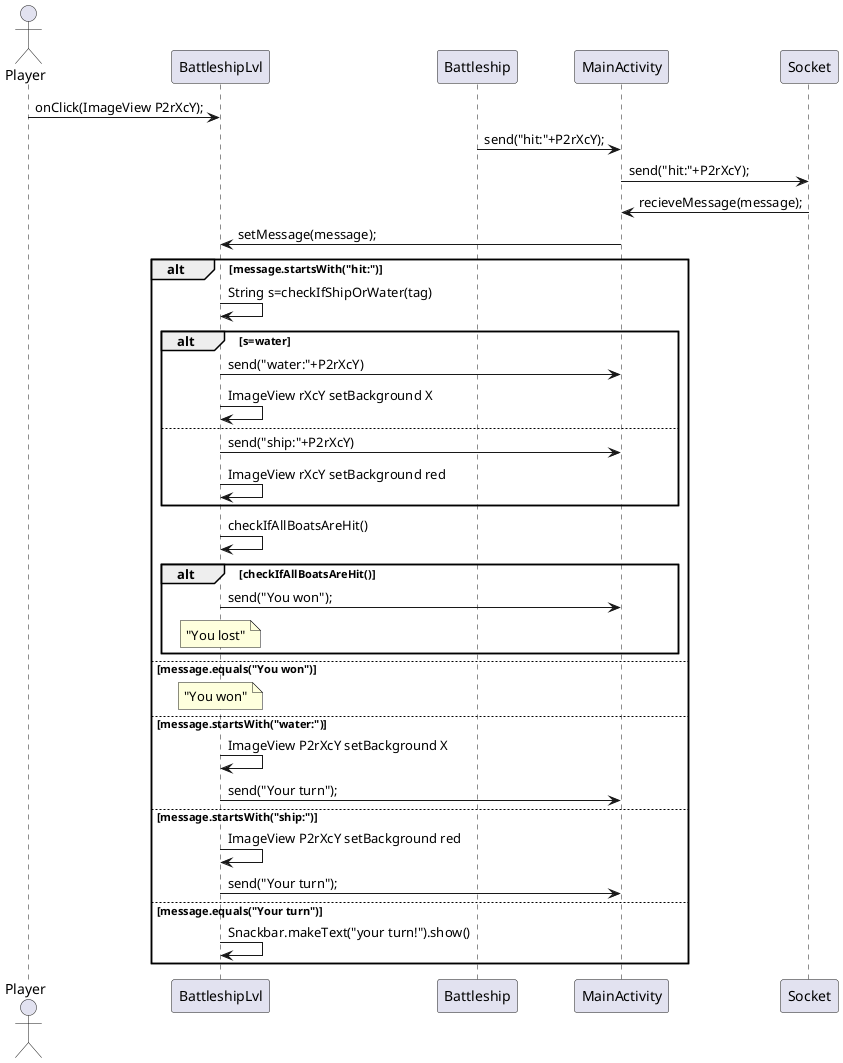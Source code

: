 @startuml
actor Player
Player->BattleshipLvl:onClick(ImageView P2rXcY);
Battleship->MainActivity: send("hit:"+P2rXcY);
MainActivity->Socket: send("hit:"+P2rXcY);
Socket->MainActivity: recieveMessage(message);
MainActivity->BattleshipLvl: setMessage(message);
alt message.startsWith("hit:")
    BattleshipLvl->BattleshipLvl:String s=checkIfShipOrWater(tag)
    alt s=water
    BattleshipLvl->MainActivity: send("water:"+P2rXcY)
    BattleshipLvl->BattleshipLvl:ImageView rXcY setBackground X
    else
    BattleshipLvl->MainActivity: send("ship:"+P2rXcY)
    BattleshipLvl->BattleshipLvl:ImageView rXcY setBackground red
    end
    BattleshipLvl->BattleshipLvl:checkIfAllBoatsAreHit()
    alt checkIfAllBoatsAreHit()
        BattleshipLvl->MainActivity:send("You won");
         note over BattleshipLvl
                 "You lost"
         end note
    end
else message.equals("You won")
    note over BattleshipLvl
         "You won"
    end note
else message.startsWith("water:")
    BattleshipLvl->BattleshipLvl:ImageView P2rXcY setBackground X
    BattleshipLvl->MainActivity: send("Your turn");
else message.startsWith("ship:")
 BattleshipLvl->BattleshipLvl:ImageView P2rXcY setBackground red
    BattleshipLvl->MainActivity: send("Your turn");
else message.equals("Your turn")
    BattleshipLvl->BattleshipLvl: Snackbar.makeText("your turn!").show()
end

@enduml